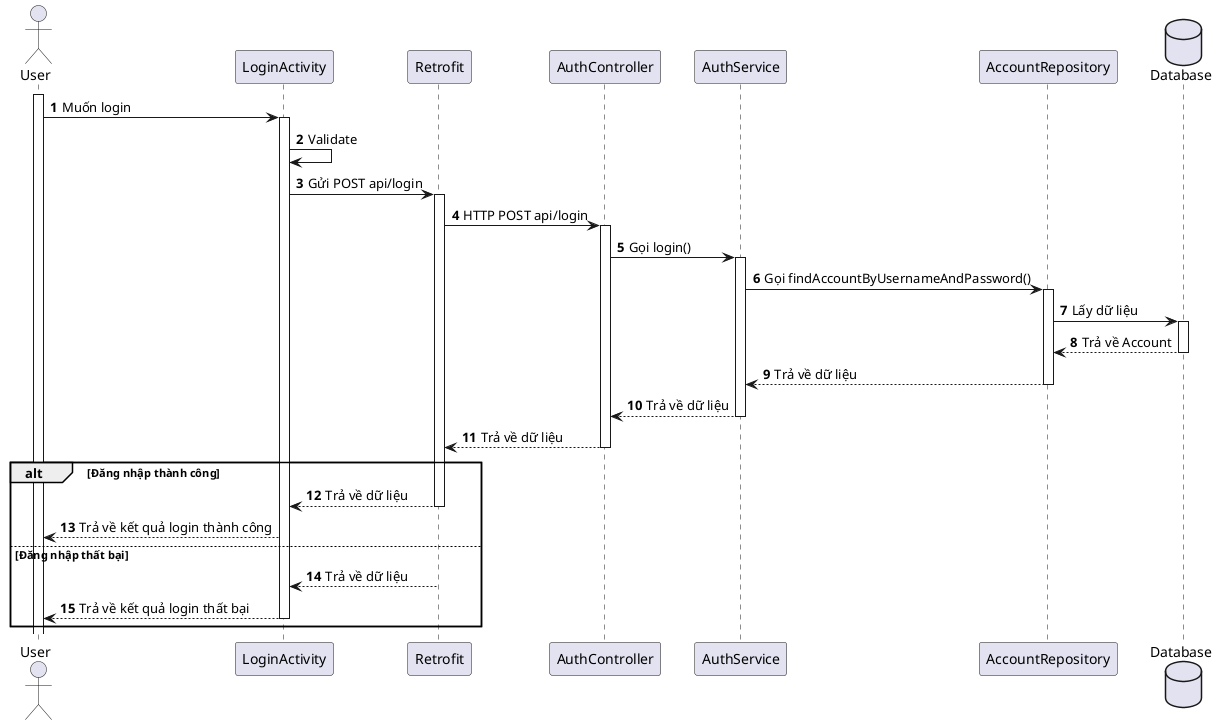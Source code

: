 @startuml
'https://plantuml.com/sequence-diagram

'use case: đăng nhập

actor User

participant LoginActivity as Login
participant Retrofit
participant AuthController
participant AuthService
participant AccountRepository

database Database

activate User

autonumber
User -> Login++: Muốn login
Login -> Login: Validate
Login -> Retrofit: Gửi POST api/login
activate Retrofit
Retrofit -> AuthController++: HTTP POST api/login
AuthController -> AuthService++: Gọi login()
AuthService -> AccountRepository++: Gọi findAccountByUsernameAndPassword()
AccountRepository -> Database++: Lấy dữ liệu

Database --> AccountRepository--: Trả về Account
AccountRepository --> AuthService--: Trả về dữ liệu
AuthService --> AuthController--: Trả về dữ liệu
AuthController --> Retrofit--: Trả về dữ liệu


alt Đăng nhập thành công
    Retrofit --> Login--: Trả về dữ liệu
    Login --> User: Trả về kết quả login thành công
    deactivate Retrofit
else Đăng nhập thất bại
    Retrofit --> Login--: Trả về dữ liệu
    Login --> User--: Trả về kết quả login thất bại
    deactivate Retrofit
end
@enduml
